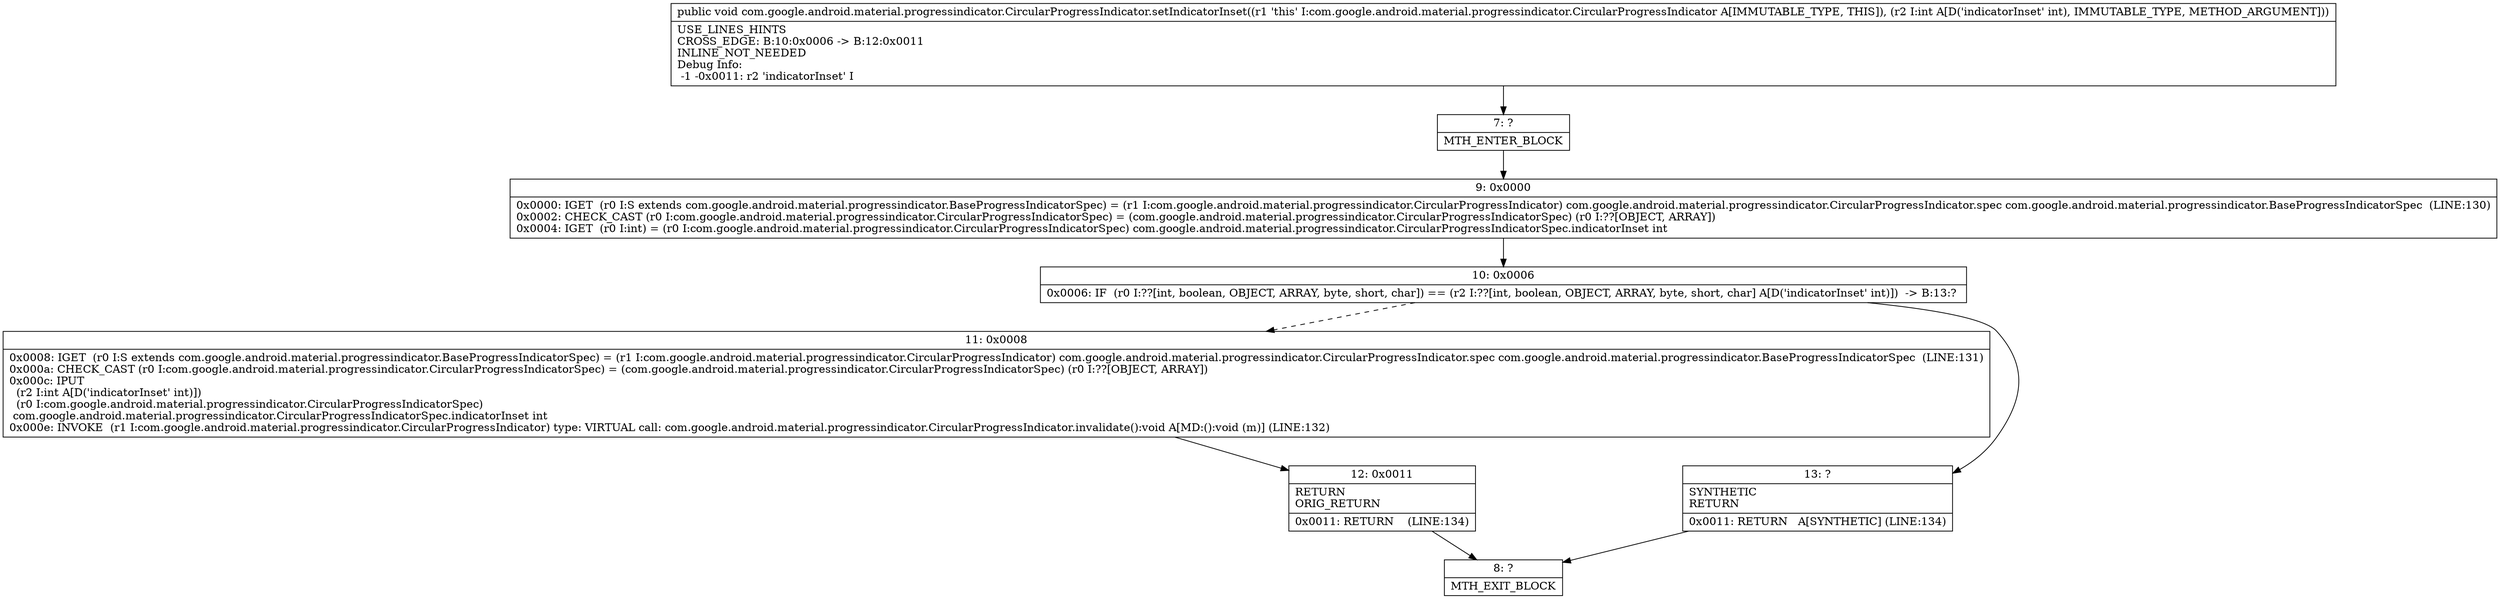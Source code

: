 digraph "CFG forcom.google.android.material.progressindicator.CircularProgressIndicator.setIndicatorInset(I)V" {
Node_7 [shape=record,label="{7\:\ ?|MTH_ENTER_BLOCK\l}"];
Node_9 [shape=record,label="{9\:\ 0x0000|0x0000: IGET  (r0 I:S extends com.google.android.material.progressindicator.BaseProgressIndicatorSpec) = (r1 I:com.google.android.material.progressindicator.CircularProgressIndicator) com.google.android.material.progressindicator.CircularProgressIndicator.spec com.google.android.material.progressindicator.BaseProgressIndicatorSpec  (LINE:130)\l0x0002: CHECK_CAST (r0 I:com.google.android.material.progressindicator.CircularProgressIndicatorSpec) = (com.google.android.material.progressindicator.CircularProgressIndicatorSpec) (r0 I:??[OBJECT, ARRAY]) \l0x0004: IGET  (r0 I:int) = (r0 I:com.google.android.material.progressindicator.CircularProgressIndicatorSpec) com.google.android.material.progressindicator.CircularProgressIndicatorSpec.indicatorInset int \l}"];
Node_10 [shape=record,label="{10\:\ 0x0006|0x0006: IF  (r0 I:??[int, boolean, OBJECT, ARRAY, byte, short, char]) == (r2 I:??[int, boolean, OBJECT, ARRAY, byte, short, char] A[D('indicatorInset' int)])  \-\> B:13:? \l}"];
Node_11 [shape=record,label="{11\:\ 0x0008|0x0008: IGET  (r0 I:S extends com.google.android.material.progressindicator.BaseProgressIndicatorSpec) = (r1 I:com.google.android.material.progressindicator.CircularProgressIndicator) com.google.android.material.progressindicator.CircularProgressIndicator.spec com.google.android.material.progressindicator.BaseProgressIndicatorSpec  (LINE:131)\l0x000a: CHECK_CAST (r0 I:com.google.android.material.progressindicator.CircularProgressIndicatorSpec) = (com.google.android.material.progressindicator.CircularProgressIndicatorSpec) (r0 I:??[OBJECT, ARRAY]) \l0x000c: IPUT  \l  (r2 I:int A[D('indicatorInset' int)])\l  (r0 I:com.google.android.material.progressindicator.CircularProgressIndicatorSpec)\l com.google.android.material.progressindicator.CircularProgressIndicatorSpec.indicatorInset int \l0x000e: INVOKE  (r1 I:com.google.android.material.progressindicator.CircularProgressIndicator) type: VIRTUAL call: com.google.android.material.progressindicator.CircularProgressIndicator.invalidate():void A[MD:():void (m)] (LINE:132)\l}"];
Node_12 [shape=record,label="{12\:\ 0x0011|RETURN\lORIG_RETURN\l|0x0011: RETURN    (LINE:134)\l}"];
Node_8 [shape=record,label="{8\:\ ?|MTH_EXIT_BLOCK\l}"];
Node_13 [shape=record,label="{13\:\ ?|SYNTHETIC\lRETURN\l|0x0011: RETURN   A[SYNTHETIC] (LINE:134)\l}"];
MethodNode[shape=record,label="{public void com.google.android.material.progressindicator.CircularProgressIndicator.setIndicatorInset((r1 'this' I:com.google.android.material.progressindicator.CircularProgressIndicator A[IMMUTABLE_TYPE, THIS]), (r2 I:int A[D('indicatorInset' int), IMMUTABLE_TYPE, METHOD_ARGUMENT]))  | USE_LINES_HINTS\lCROSS_EDGE: B:10:0x0006 \-\> B:12:0x0011\lINLINE_NOT_NEEDED\lDebug Info:\l  \-1 \-0x0011: r2 'indicatorInset' I\l}"];
MethodNode -> Node_7;Node_7 -> Node_9;
Node_9 -> Node_10;
Node_10 -> Node_11[style=dashed];
Node_10 -> Node_13;
Node_11 -> Node_12;
Node_12 -> Node_8;
Node_13 -> Node_8;
}

